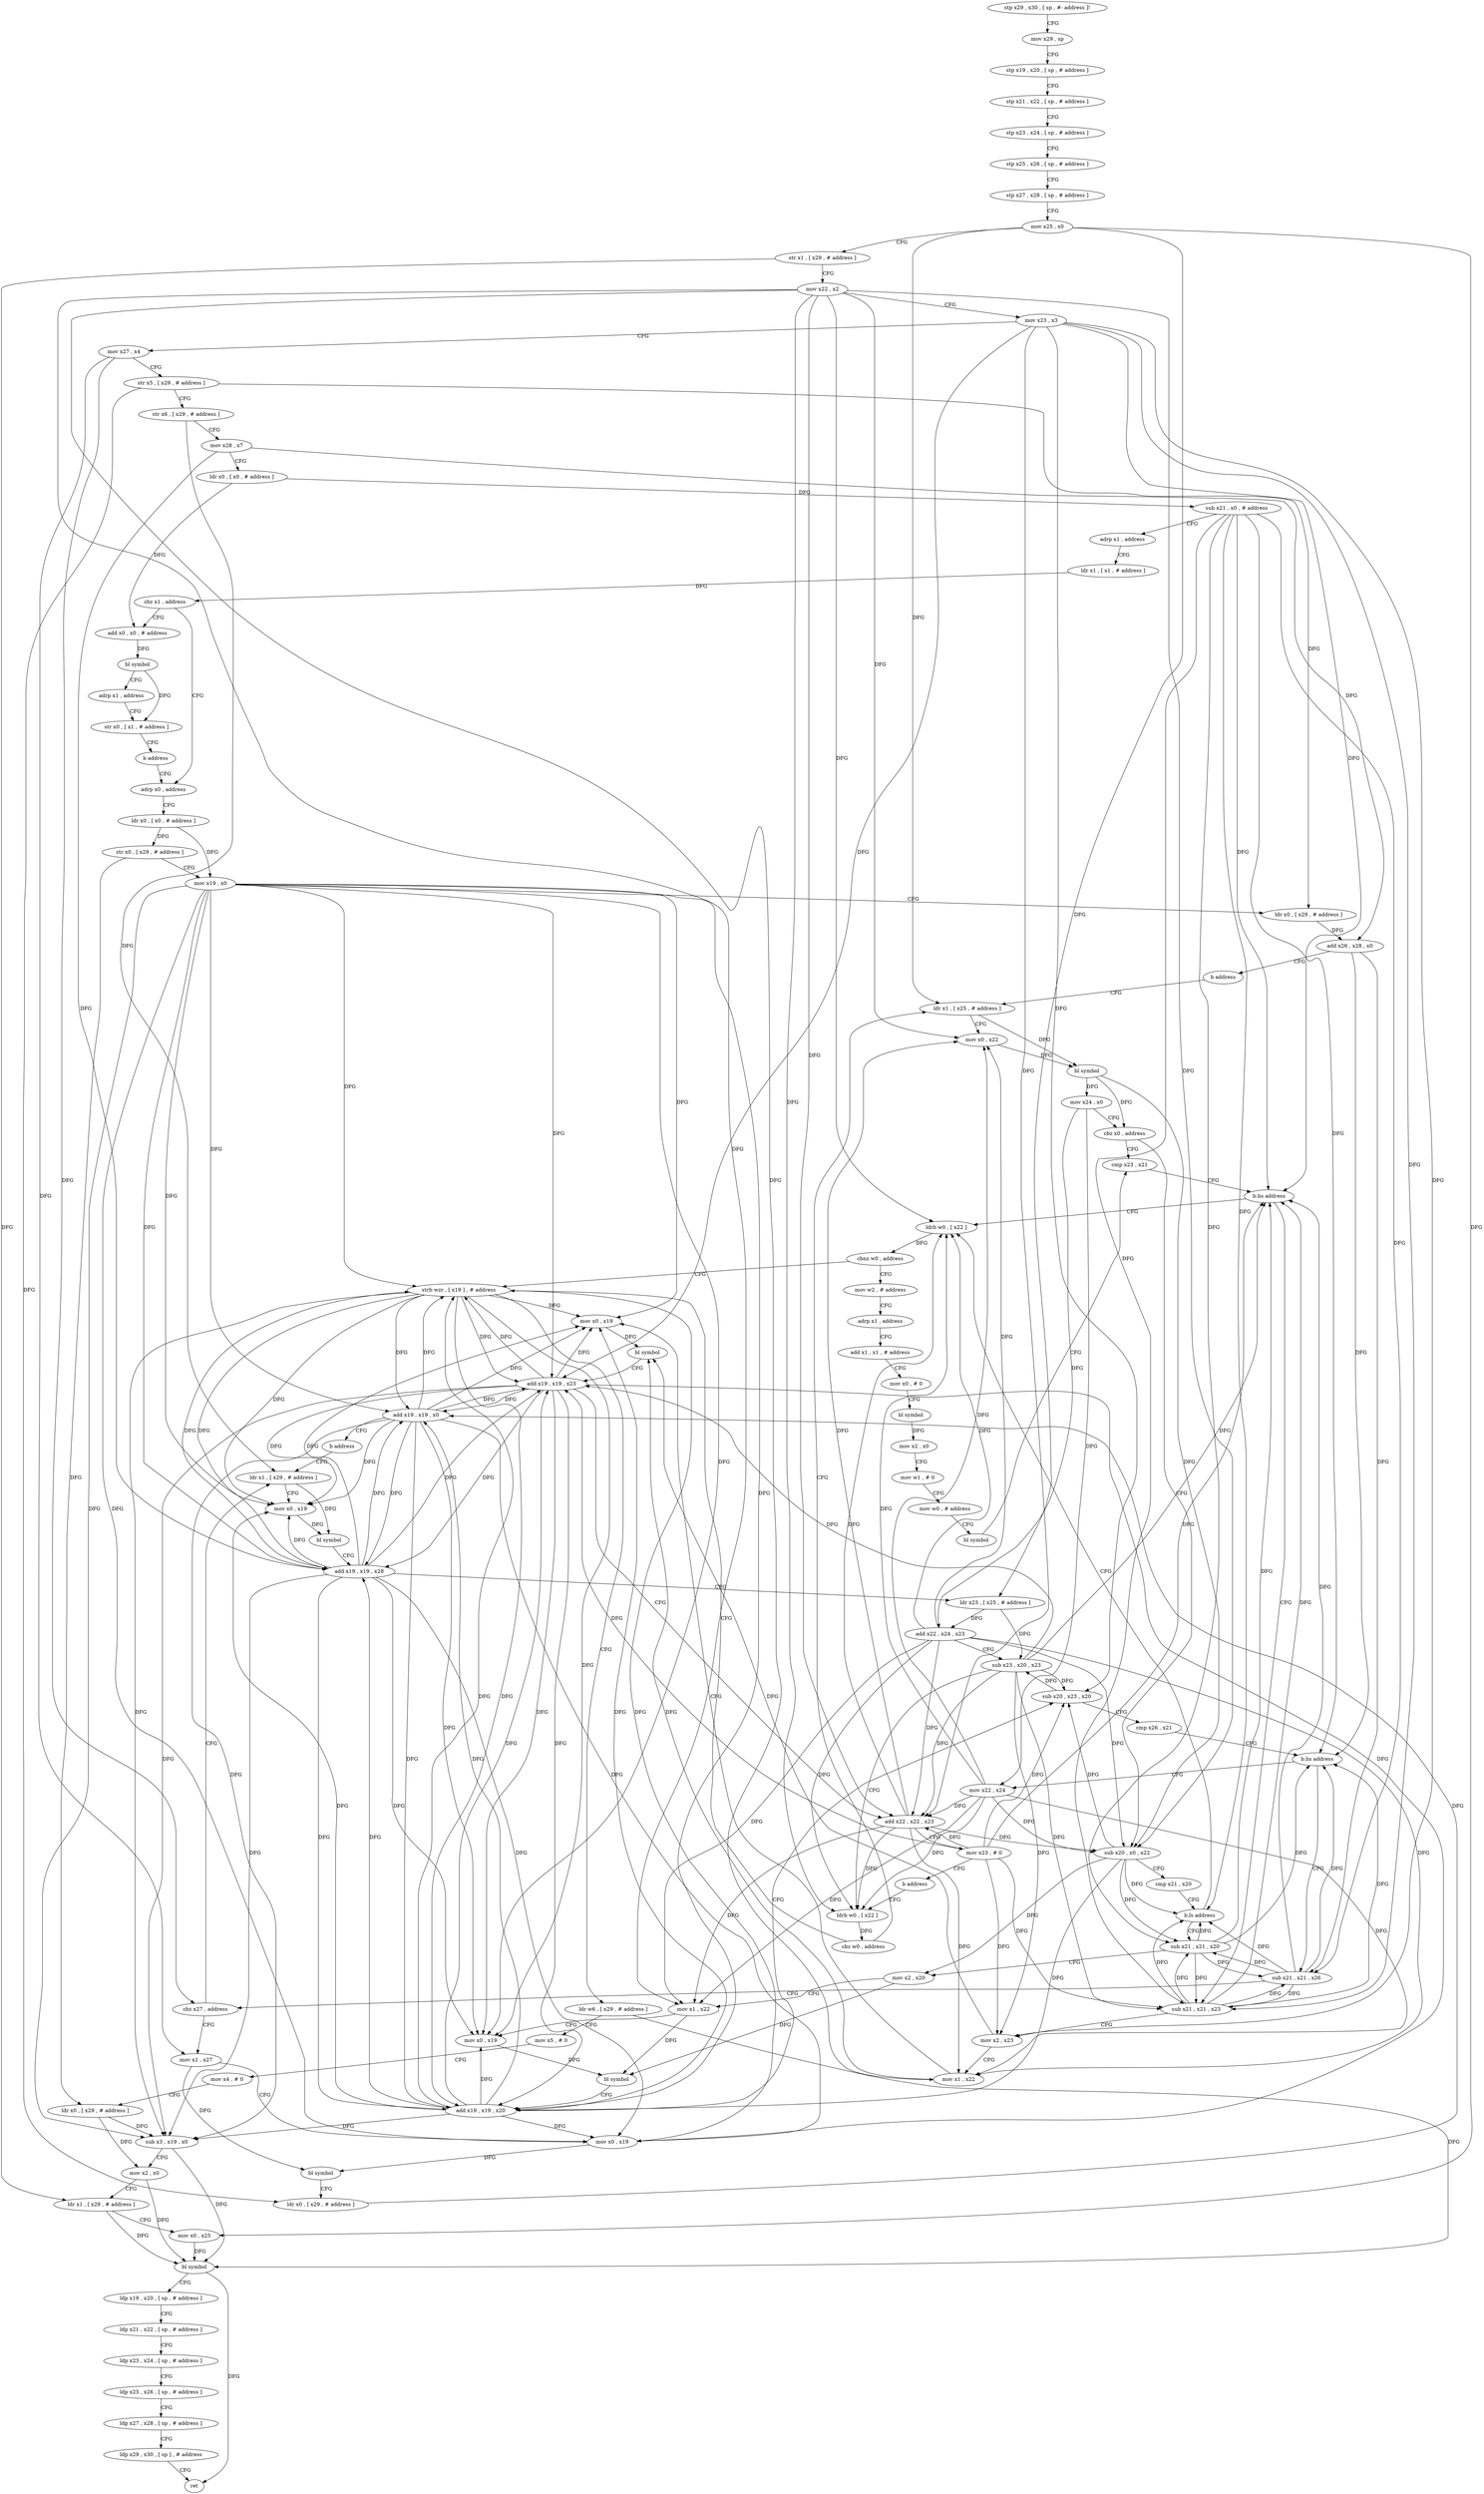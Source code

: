 digraph "func" {
"4260076" [label = "stp x29 , x30 , [ sp , #- address ]!" ]
"4260080" [label = "mov x29 , sp" ]
"4260084" [label = "stp x19 , x20 , [ sp , # address ]" ]
"4260088" [label = "stp x21 , x22 , [ sp , # address ]" ]
"4260092" [label = "stp x23 , x24 , [ sp , # address ]" ]
"4260096" [label = "stp x25 , x26 , [ sp , # address ]" ]
"4260100" [label = "stp x27 , x28 , [ sp , # address ]" ]
"4260104" [label = "mov x25 , x0" ]
"4260108" [label = "str x1 , [ x29 , # address ]" ]
"4260112" [label = "mov x22 , x2" ]
"4260116" [label = "mov x23 , x3" ]
"4260120" [label = "mov x27 , x4" ]
"4260124" [label = "str x5 , [ x29 , # address ]" ]
"4260128" [label = "str x6 , [ x29 , # address ]" ]
"4260132" [label = "mov x28 , x7" ]
"4260136" [label = "ldr x0 , [ x0 , # address ]" ]
"4260140" [label = "sub x21 , x0 , # address" ]
"4260144" [label = "adrp x1 , address" ]
"4260148" [label = "ldr x1 , [ x1 , # address ]" ]
"4260152" [label = "cbz x1 , address" ]
"4260184" [label = "add x0 , x0 , # address" ]
"4260156" [label = "adrp x0 , address" ]
"4260188" [label = "bl symbol" ]
"4260192" [label = "adrp x1 , address" ]
"4260196" [label = "str x0 , [ x1 , # address ]" ]
"4260200" [label = "b address" ]
"4260160" [label = "ldr x0 , [ x0 , # address ]" ]
"4260164" [label = "str x0 , [ x29 , # address ]" ]
"4260168" [label = "mov x19 , x0" ]
"4260172" [label = "ldr x0 , [ x29 , # address ]" ]
"4260176" [label = "add x26 , x28 , x0" ]
"4260180" [label = "b address" ]
"4260240" [label = "ldr x1 , [ x25 , # address ]" ]
"4260244" [label = "mov x0 , x22" ]
"4260248" [label = "bl symbol" ]
"4260252" [label = "mov x24 , x0" ]
"4260256" [label = "cbz x0 , address" ]
"4260456" [label = "cmp x23 , x21" ]
"4260260" [label = "sub x20 , x0 , x22" ]
"4260460" [label = "b.hs address" ]
"4260344" [label = "ldrb w0 , [ x22 ]" ]
"4260464" [label = "sub x21 , x21 , x23" ]
"4260264" [label = "cmp x21 , x20" ]
"4260268" [label = "b.ls address" ]
"4260272" [label = "sub x21 , x21 , x20" ]
"4260348" [label = "cbnz w0 , address" ]
"4260420" [label = "mov w2 , # address" ]
"4260352" [label = "strb wzr , [ x19 ] , # address" ]
"4260468" [label = "mov x2 , x23" ]
"4260472" [label = "mov x1 , x22" ]
"4260476" [label = "mov x0 , x19" ]
"4260480" [label = "bl symbol" ]
"4260484" [label = "add x19 , x19 , x23" ]
"4260488" [label = "add x22 , x22 , x23" ]
"4260492" [label = "mov x23 , # 0" ]
"4260496" [label = "b address" ]
"4260232" [label = "ldrb w0 , [ x22 ]" ]
"4260276" [label = "mov x2 , x20" ]
"4260280" [label = "mov x1 , x22" ]
"4260284" [label = "mov x0 , x19" ]
"4260288" [label = "bl symbol" ]
"4260292" [label = "add x19 , x19 , x20" ]
"4260296" [label = "sub x20 , x23 , x20" ]
"4260300" [label = "cmp x26 , x21" ]
"4260304" [label = "b.hs address" ]
"4260340" [label = "mov x22 , x24" ]
"4260308" [label = "sub x21 , x21 , x26" ]
"4260424" [label = "adrp x1 , address" ]
"4260428" [label = "add x1 , x1 , # address" ]
"4260432" [label = "mov x0 , # 0" ]
"4260436" [label = "bl symbol" ]
"4260440" [label = "mov x2 , x0" ]
"4260444" [label = "mov w1 , # 0" ]
"4260448" [label = "mov w0 , # address" ]
"4260452" [label = "bl symbol" ]
"4260356" [label = "ldr w6 , [ x29 , # address ]" ]
"4260360" [label = "mov x5 , # 0" ]
"4260364" [label = "mov x4 , # 0" ]
"4260368" [label = "ldr x0 , [ x29 , # address ]" ]
"4260372" [label = "sub x3 , x19 , x0" ]
"4260376" [label = "mov x2 , x0" ]
"4260380" [label = "ldr x1 , [ x29 , # address ]" ]
"4260384" [label = "mov x0 , x25" ]
"4260388" [label = "bl symbol" ]
"4260392" [label = "ldp x19 , x20 , [ sp , # address ]" ]
"4260396" [label = "ldp x21 , x22 , [ sp , # address ]" ]
"4260400" [label = "ldp x23 , x24 , [ sp , # address ]" ]
"4260404" [label = "ldp x25 , x26 , [ sp , # address ]" ]
"4260408" [label = "ldp x27 , x28 , [ sp , # address ]" ]
"4260412" [label = "ldp x29 , x30 , [ sp ] , # address" ]
"4260416" [label = "ret" ]
"4260236" [label = "cbz w0 , address" ]
"4260312" [label = "cbz x27 , address" ]
"4260204" [label = "ldr x1 , [ x29 , # address ]" ]
"4260316" [label = "mov x1 , x27" ]
"4260208" [label = "mov x0 , x19" ]
"4260212" [label = "bl symbol" ]
"4260216" [label = "add x19 , x19 , x28" ]
"4260220" [label = "ldr x23 , [ x25 , # address ]" ]
"4260224" [label = "add x22 , x24 , x23" ]
"4260228" [label = "sub x23 , x20 , x23" ]
"4260320" [label = "mov x0 , x19" ]
"4260324" [label = "bl symbol" ]
"4260328" [label = "ldr x0 , [ x29 , # address ]" ]
"4260332" [label = "add x19 , x19 , x0" ]
"4260336" [label = "b address" ]
"4260076" -> "4260080" [ label = "CFG" ]
"4260080" -> "4260084" [ label = "CFG" ]
"4260084" -> "4260088" [ label = "CFG" ]
"4260088" -> "4260092" [ label = "CFG" ]
"4260092" -> "4260096" [ label = "CFG" ]
"4260096" -> "4260100" [ label = "CFG" ]
"4260100" -> "4260104" [ label = "CFG" ]
"4260104" -> "4260108" [ label = "CFG" ]
"4260104" -> "4260240" [ label = "DFG" ]
"4260104" -> "4260384" [ label = "DFG" ]
"4260104" -> "4260220" [ label = "DFG" ]
"4260108" -> "4260112" [ label = "CFG" ]
"4260108" -> "4260380" [ label = "DFG" ]
"4260112" -> "4260116" [ label = "CFG" ]
"4260112" -> "4260244" [ label = "DFG" ]
"4260112" -> "4260260" [ label = "DFG" ]
"4260112" -> "4260344" [ label = "DFG" ]
"4260112" -> "4260472" [ label = "DFG" ]
"4260112" -> "4260488" [ label = "DFG" ]
"4260112" -> "4260280" [ label = "DFG" ]
"4260112" -> "4260232" [ label = "DFG" ]
"4260116" -> "4260120" [ label = "CFG" ]
"4260116" -> "4260460" [ label = "DFG" ]
"4260116" -> "4260464" [ label = "DFG" ]
"4260116" -> "4260468" [ label = "DFG" ]
"4260116" -> "4260484" [ label = "DFG" ]
"4260116" -> "4260488" [ label = "DFG" ]
"4260116" -> "4260296" [ label = "DFG" ]
"4260120" -> "4260124" [ label = "CFG" ]
"4260120" -> "4260312" [ label = "DFG" ]
"4260120" -> "4260316" [ label = "DFG" ]
"4260124" -> "4260128" [ label = "CFG" ]
"4260124" -> "4260172" [ label = "DFG" ]
"4260124" -> "4260328" [ label = "DFG" ]
"4260128" -> "4260132" [ label = "CFG" ]
"4260128" -> "4260204" [ label = "DFG" ]
"4260132" -> "4260136" [ label = "CFG" ]
"4260132" -> "4260176" [ label = "DFG" ]
"4260132" -> "4260216" [ label = "DFG" ]
"4260136" -> "4260140" [ label = "DFG" ]
"4260136" -> "4260184" [ label = "DFG" ]
"4260140" -> "4260144" [ label = "CFG" ]
"4260140" -> "4260460" [ label = "DFG" ]
"4260140" -> "4260268" [ label = "DFG" ]
"4260140" -> "4260464" [ label = "DFG" ]
"4260140" -> "4260272" [ label = "DFG" ]
"4260140" -> "4260304" [ label = "DFG" ]
"4260140" -> "4260308" [ label = "DFG" ]
"4260144" -> "4260148" [ label = "CFG" ]
"4260148" -> "4260152" [ label = "DFG" ]
"4260152" -> "4260184" [ label = "CFG" ]
"4260152" -> "4260156" [ label = "CFG" ]
"4260184" -> "4260188" [ label = "DFG" ]
"4260156" -> "4260160" [ label = "CFG" ]
"4260188" -> "4260192" [ label = "CFG" ]
"4260188" -> "4260196" [ label = "DFG" ]
"4260192" -> "4260196" [ label = "CFG" ]
"4260196" -> "4260200" [ label = "CFG" ]
"4260200" -> "4260156" [ label = "CFG" ]
"4260160" -> "4260164" [ label = "DFG" ]
"4260160" -> "4260168" [ label = "DFG" ]
"4260164" -> "4260168" [ label = "CFG" ]
"4260164" -> "4260368" [ label = "DFG" ]
"4260168" -> "4260172" [ label = "CFG" ]
"4260168" -> "4260476" [ label = "DFG" ]
"4260168" -> "4260484" [ label = "DFG" ]
"4260168" -> "4260284" [ label = "DFG" ]
"4260168" -> "4260292" [ label = "DFG" ]
"4260168" -> "4260352" [ label = "DFG" ]
"4260168" -> "4260372" [ label = "DFG" ]
"4260168" -> "4260208" [ label = "DFG" ]
"4260168" -> "4260216" [ label = "DFG" ]
"4260168" -> "4260320" [ label = "DFG" ]
"4260168" -> "4260332" [ label = "DFG" ]
"4260172" -> "4260176" [ label = "DFG" ]
"4260176" -> "4260180" [ label = "CFG" ]
"4260176" -> "4260304" [ label = "DFG" ]
"4260176" -> "4260308" [ label = "DFG" ]
"4260180" -> "4260240" [ label = "CFG" ]
"4260240" -> "4260244" [ label = "CFG" ]
"4260240" -> "4260248" [ label = "DFG" ]
"4260244" -> "4260248" [ label = "DFG" ]
"4260248" -> "4260252" [ label = "DFG" ]
"4260248" -> "4260256" [ label = "DFG" ]
"4260248" -> "4260260" [ label = "DFG" ]
"4260252" -> "4260256" [ label = "CFG" ]
"4260252" -> "4260340" [ label = "DFG" ]
"4260252" -> "4260224" [ label = "DFG" ]
"4260256" -> "4260456" [ label = "CFG" ]
"4260256" -> "4260260" [ label = "CFG" ]
"4260456" -> "4260460" [ label = "CFG" ]
"4260260" -> "4260264" [ label = "CFG" ]
"4260260" -> "4260268" [ label = "DFG" ]
"4260260" -> "4260272" [ label = "DFG" ]
"4260260" -> "4260276" [ label = "DFG" ]
"4260260" -> "4260292" [ label = "DFG" ]
"4260260" -> "4260296" [ label = "DFG" ]
"4260460" -> "4260344" [ label = "CFG" ]
"4260460" -> "4260464" [ label = "CFG" ]
"4260344" -> "4260348" [ label = "DFG" ]
"4260464" -> "4260468" [ label = "CFG" ]
"4260464" -> "4260460" [ label = "DFG" ]
"4260464" -> "4260268" [ label = "DFG" ]
"4260464" -> "4260272" [ label = "DFG" ]
"4260464" -> "4260304" [ label = "DFG" ]
"4260464" -> "4260308" [ label = "DFG" ]
"4260264" -> "4260268" [ label = "CFG" ]
"4260268" -> "4260344" [ label = "CFG" ]
"4260268" -> "4260272" [ label = "CFG" ]
"4260272" -> "4260276" [ label = "CFG" ]
"4260272" -> "4260460" [ label = "DFG" ]
"4260272" -> "4260268" [ label = "DFG" ]
"4260272" -> "4260464" [ label = "DFG" ]
"4260272" -> "4260304" [ label = "DFG" ]
"4260272" -> "4260308" [ label = "DFG" ]
"4260348" -> "4260420" [ label = "CFG" ]
"4260348" -> "4260352" [ label = "CFG" ]
"4260420" -> "4260424" [ label = "CFG" ]
"4260352" -> "4260356" [ label = "CFG" ]
"4260352" -> "4260476" [ label = "DFG" ]
"4260352" -> "4260284" [ label = "DFG" ]
"4260352" -> "4260484" [ label = "DFG" ]
"4260352" -> "4260292" [ label = "DFG" ]
"4260352" -> "4260372" [ label = "DFG" ]
"4260352" -> "4260208" [ label = "DFG" ]
"4260352" -> "4260216" [ label = "DFG" ]
"4260352" -> "4260320" [ label = "DFG" ]
"4260352" -> "4260332" [ label = "DFG" ]
"4260468" -> "4260472" [ label = "CFG" ]
"4260468" -> "4260480" [ label = "DFG" ]
"4260472" -> "4260476" [ label = "CFG" ]
"4260472" -> "4260480" [ label = "DFG" ]
"4260476" -> "4260480" [ label = "DFG" ]
"4260480" -> "4260484" [ label = "CFG" ]
"4260484" -> "4260488" [ label = "CFG" ]
"4260484" -> "4260476" [ label = "DFG" ]
"4260484" -> "4260284" [ label = "DFG" ]
"4260484" -> "4260292" [ label = "DFG" ]
"4260484" -> "4260352" [ label = "DFG" ]
"4260484" -> "4260372" [ label = "DFG" ]
"4260484" -> "4260208" [ label = "DFG" ]
"4260484" -> "4260216" [ label = "DFG" ]
"4260484" -> "4260320" [ label = "DFG" ]
"4260484" -> "4260332" [ label = "DFG" ]
"4260488" -> "4260492" [ label = "CFG" ]
"4260488" -> "4260244" [ label = "DFG" ]
"4260488" -> "4260260" [ label = "DFG" ]
"4260488" -> "4260344" [ label = "DFG" ]
"4260488" -> "4260472" [ label = "DFG" ]
"4260488" -> "4260280" [ label = "DFG" ]
"4260488" -> "4260232" [ label = "DFG" ]
"4260492" -> "4260496" [ label = "CFG" ]
"4260492" -> "4260464" [ label = "DFG" ]
"4260492" -> "4260468" [ label = "DFG" ]
"4260492" -> "4260484" [ label = "DFG" ]
"4260492" -> "4260488" [ label = "DFG" ]
"4260492" -> "4260460" [ label = "DFG" ]
"4260492" -> "4260296" [ label = "DFG" ]
"4260496" -> "4260232" [ label = "CFG" ]
"4260232" -> "4260236" [ label = "DFG" ]
"4260276" -> "4260280" [ label = "CFG" ]
"4260276" -> "4260288" [ label = "DFG" ]
"4260280" -> "4260284" [ label = "CFG" ]
"4260280" -> "4260288" [ label = "DFG" ]
"4260284" -> "4260288" [ label = "DFG" ]
"4260288" -> "4260292" [ label = "CFG" ]
"4260292" -> "4260296" [ label = "CFG" ]
"4260292" -> "4260476" [ label = "DFG" ]
"4260292" -> "4260284" [ label = "DFG" ]
"4260292" -> "4260484" [ label = "DFG" ]
"4260292" -> "4260352" [ label = "DFG" ]
"4260292" -> "4260372" [ label = "DFG" ]
"4260292" -> "4260208" [ label = "DFG" ]
"4260292" -> "4260216" [ label = "DFG" ]
"4260292" -> "4260320" [ label = "DFG" ]
"4260292" -> "4260332" [ label = "DFG" ]
"4260296" -> "4260300" [ label = "CFG" ]
"4260296" -> "4260228" [ label = "DFG" ]
"4260300" -> "4260304" [ label = "CFG" ]
"4260304" -> "4260340" [ label = "CFG" ]
"4260304" -> "4260308" [ label = "CFG" ]
"4260340" -> "4260344" [ label = "DFG" ]
"4260340" -> "4260244" [ label = "DFG" ]
"4260340" -> "4260260" [ label = "DFG" ]
"4260340" -> "4260472" [ label = "DFG" ]
"4260340" -> "4260280" [ label = "DFG" ]
"4260340" -> "4260232" [ label = "DFG" ]
"4260340" -> "4260488" [ label = "DFG" ]
"4260308" -> "4260312" [ label = "CFG" ]
"4260308" -> "4260460" [ label = "DFG" ]
"4260308" -> "4260304" [ label = "DFG" ]
"4260308" -> "4260268" [ label = "DFG" ]
"4260308" -> "4260464" [ label = "DFG" ]
"4260308" -> "4260272" [ label = "DFG" ]
"4260424" -> "4260428" [ label = "CFG" ]
"4260428" -> "4260432" [ label = "CFG" ]
"4260432" -> "4260436" [ label = "CFG" ]
"4260436" -> "4260440" [ label = "DFG" ]
"4260440" -> "4260444" [ label = "CFG" ]
"4260444" -> "4260448" [ label = "CFG" ]
"4260448" -> "4260452" [ label = "CFG" ]
"4260452" -> "4260456" [ label = "CFG" ]
"4260356" -> "4260360" [ label = "CFG" ]
"4260356" -> "4260388" [ label = "DFG" ]
"4260360" -> "4260364" [ label = "CFG" ]
"4260364" -> "4260368" [ label = "CFG" ]
"4260368" -> "4260372" [ label = "DFG" ]
"4260368" -> "4260376" [ label = "DFG" ]
"4260372" -> "4260376" [ label = "CFG" ]
"4260372" -> "4260388" [ label = "DFG" ]
"4260376" -> "4260380" [ label = "CFG" ]
"4260376" -> "4260388" [ label = "DFG" ]
"4260380" -> "4260384" [ label = "CFG" ]
"4260380" -> "4260388" [ label = "DFG" ]
"4260384" -> "4260388" [ label = "DFG" ]
"4260388" -> "4260392" [ label = "CFG" ]
"4260388" -> "4260416" [ label = "DFG" ]
"4260392" -> "4260396" [ label = "CFG" ]
"4260396" -> "4260400" [ label = "CFG" ]
"4260400" -> "4260404" [ label = "CFG" ]
"4260404" -> "4260408" [ label = "CFG" ]
"4260408" -> "4260412" [ label = "CFG" ]
"4260412" -> "4260416" [ label = "CFG" ]
"4260236" -> "4260352" [ label = "CFG" ]
"4260236" -> "4260240" [ label = "CFG" ]
"4260312" -> "4260204" [ label = "CFG" ]
"4260312" -> "4260316" [ label = "CFG" ]
"4260204" -> "4260208" [ label = "CFG" ]
"4260204" -> "4260212" [ label = "DFG" ]
"4260316" -> "4260320" [ label = "CFG" ]
"4260316" -> "4260324" [ label = "DFG" ]
"4260208" -> "4260212" [ label = "DFG" ]
"4260212" -> "4260216" [ label = "CFG" ]
"4260216" -> "4260220" [ label = "CFG" ]
"4260216" -> "4260476" [ label = "DFG" ]
"4260216" -> "4260284" [ label = "DFG" ]
"4260216" -> "4260352" [ label = "DFG" ]
"4260216" -> "4260208" [ label = "DFG" ]
"4260216" -> "4260484" [ label = "DFG" ]
"4260216" -> "4260292" [ label = "DFG" ]
"4260216" -> "4260372" [ label = "DFG" ]
"4260216" -> "4260320" [ label = "DFG" ]
"4260216" -> "4260332" [ label = "DFG" ]
"4260220" -> "4260224" [ label = "DFG" ]
"4260220" -> "4260228" [ label = "DFG" ]
"4260224" -> "4260228" [ label = "CFG" ]
"4260224" -> "4260244" [ label = "DFG" ]
"4260224" -> "4260260" [ label = "DFG" ]
"4260224" -> "4260344" [ label = "DFG" ]
"4260224" -> "4260472" [ label = "DFG" ]
"4260224" -> "4260280" [ label = "DFG" ]
"4260224" -> "4260232" [ label = "DFG" ]
"4260224" -> "4260488" [ label = "DFG" ]
"4260228" -> "4260232" [ label = "CFG" ]
"4260228" -> "4260464" [ label = "DFG" ]
"4260228" -> "4260468" [ label = "DFG" ]
"4260228" -> "4260484" [ label = "DFG" ]
"4260228" -> "4260488" [ label = "DFG" ]
"4260228" -> "4260460" [ label = "DFG" ]
"4260228" -> "4260296" [ label = "DFG" ]
"4260320" -> "4260324" [ label = "DFG" ]
"4260324" -> "4260328" [ label = "CFG" ]
"4260328" -> "4260332" [ label = "DFG" ]
"4260332" -> "4260336" [ label = "CFG" ]
"4260332" -> "4260476" [ label = "DFG" ]
"4260332" -> "4260284" [ label = "DFG" ]
"4260332" -> "4260352" [ label = "DFG" ]
"4260332" -> "4260208" [ label = "DFG" ]
"4260332" -> "4260320" [ label = "DFG" ]
"4260332" -> "4260484" [ label = "DFG" ]
"4260332" -> "4260292" [ label = "DFG" ]
"4260332" -> "4260372" [ label = "DFG" ]
"4260332" -> "4260216" [ label = "DFG" ]
"4260336" -> "4260204" [ label = "CFG" ]
}
